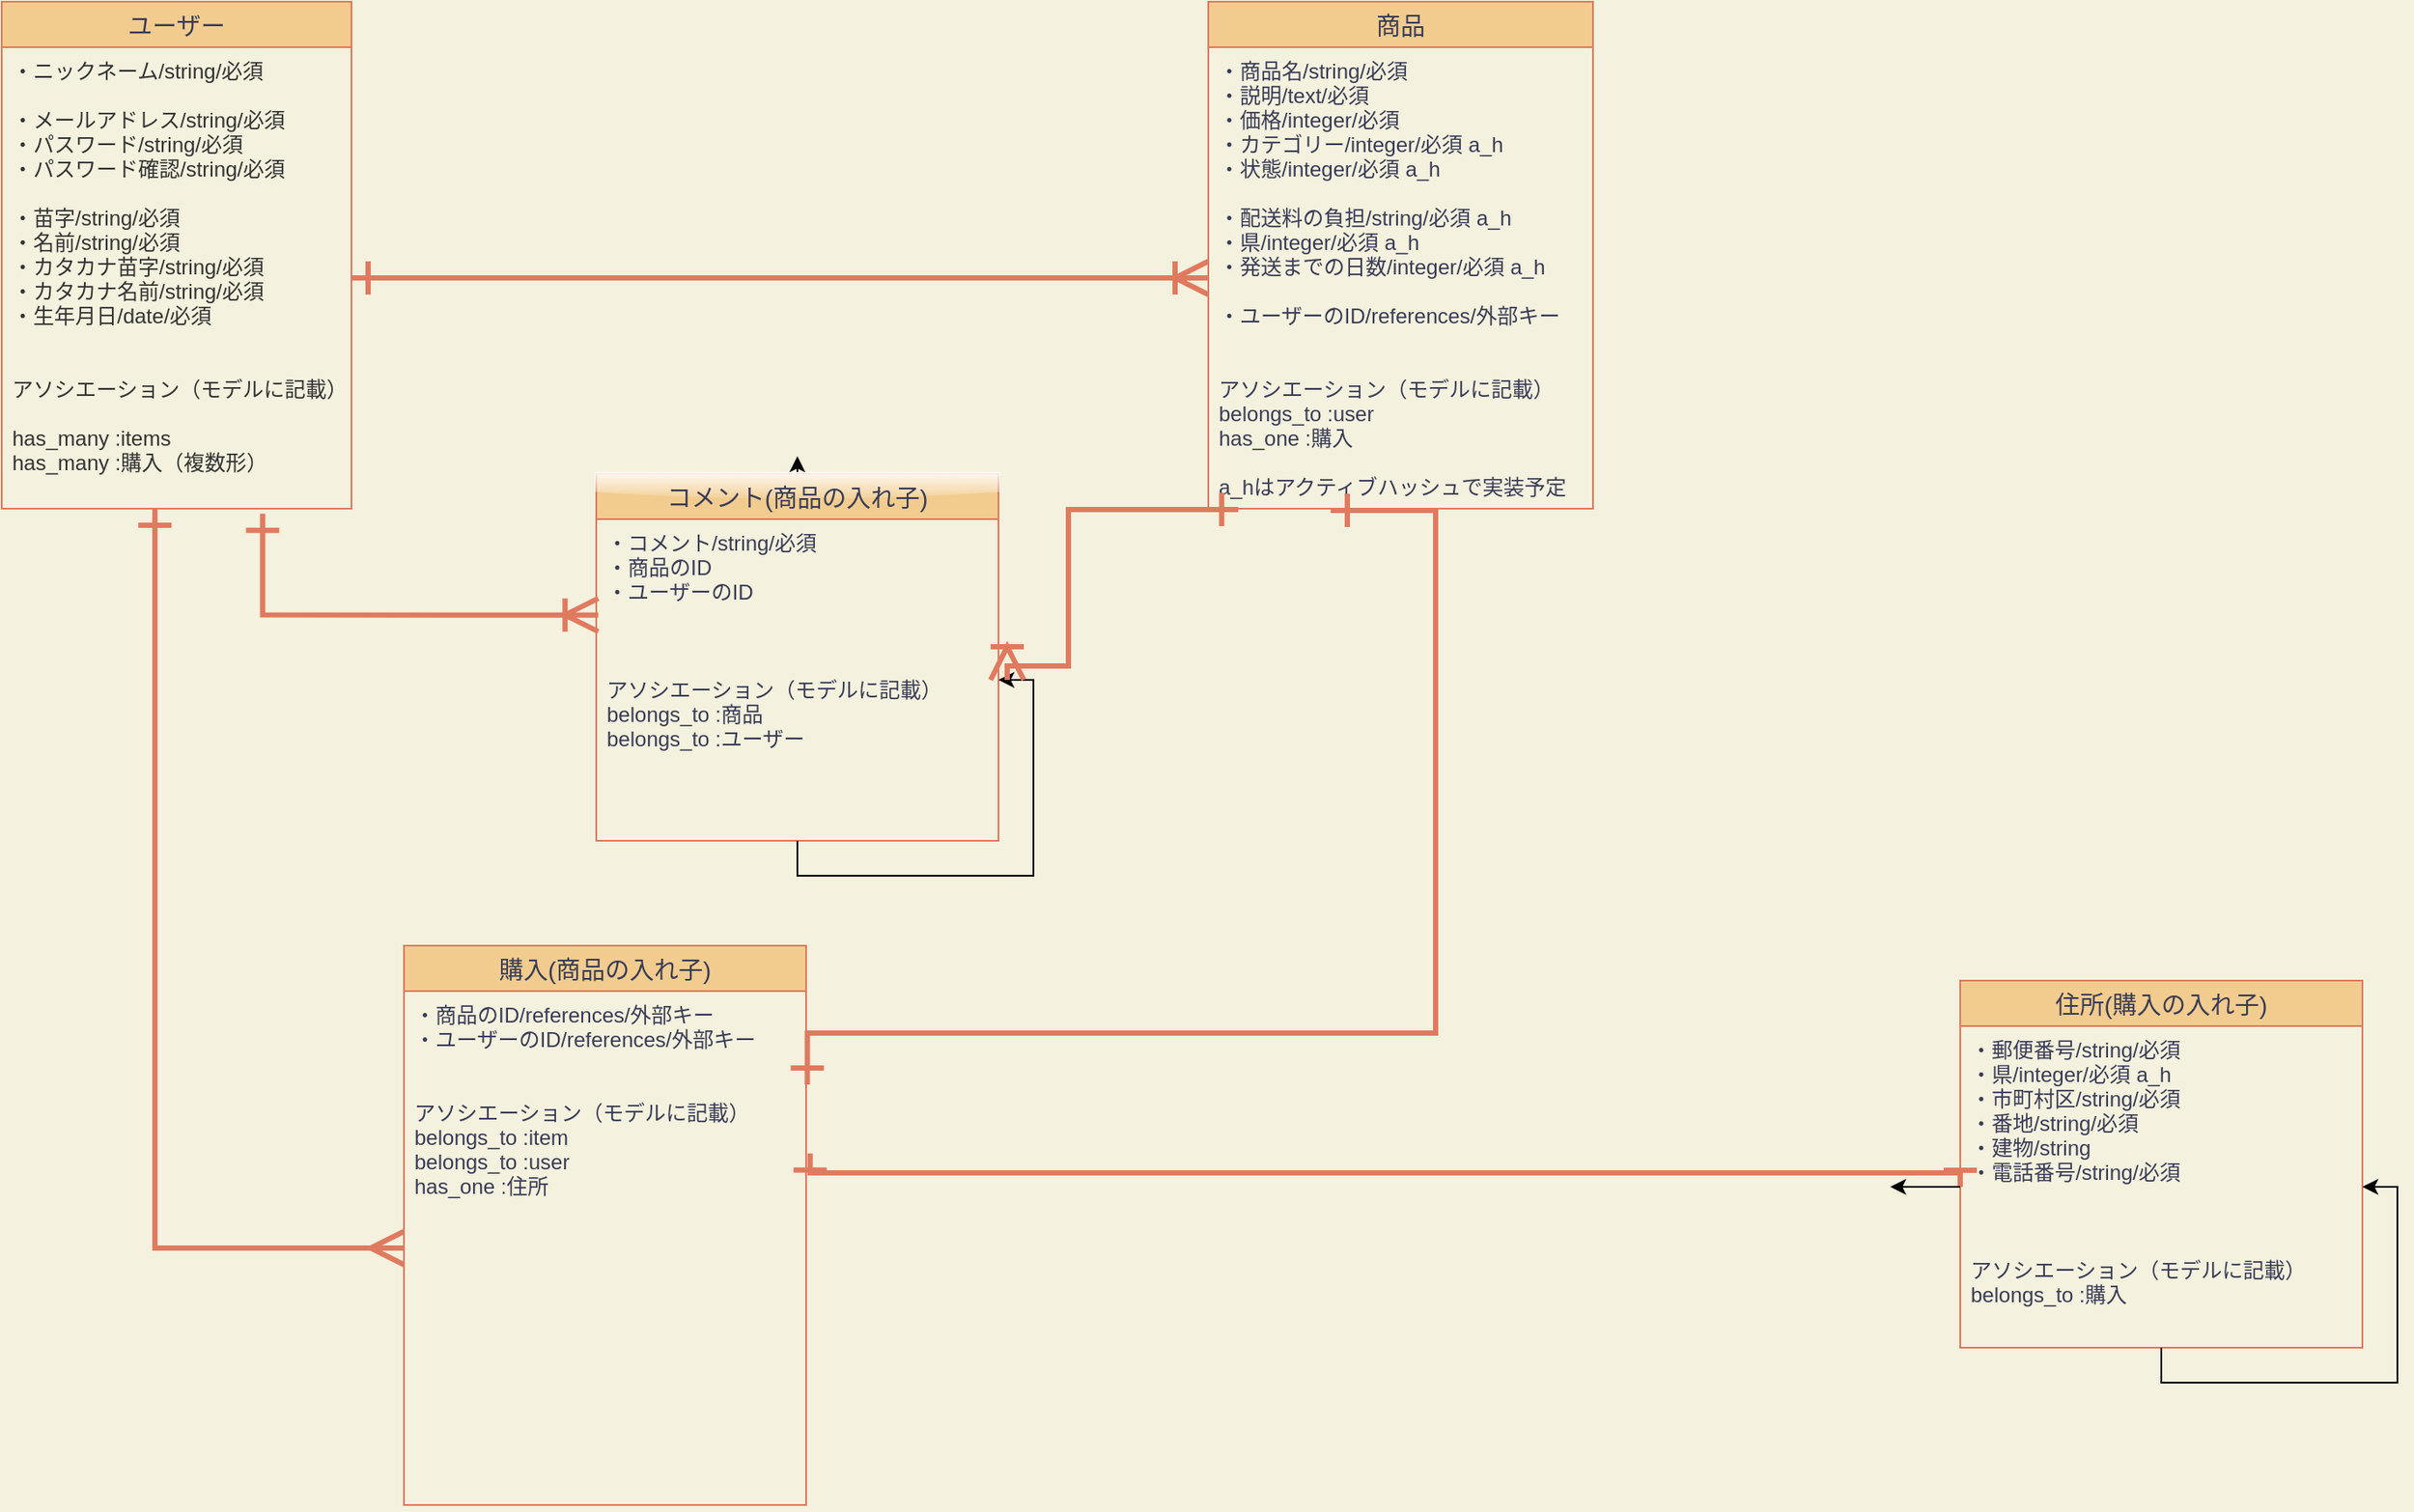 <mxfile version="13.10.0" type="embed">
    <diagram id="LvgWzFU3AR6GR3smVRUI" name="ページ1">
        <mxGraphModel dx="1438" dy="888" grid="1" gridSize="10" guides="1" tooltips="1" connect="1" arrows="1" fold="1" page="1" pageScale="1" pageWidth="827" pageHeight="1169" background="#F4F1DE" math="0" shadow="0">
            <root>
                <mxCell id="0"/>
                <mxCell id="1" parent="0"/>
                <mxCell id="2" value="ユーザー" style="swimlane;fontStyle=0;childLayout=stackLayout;horizontal=1;startSize=26;horizontalStack=0;resizeParent=1;resizeParentMax=0;resizeLast=0;collapsible=1;marginBottom=0;align=center;fontSize=14;fillColor=#F2CC8F;strokeColor=#E07A5F;fontColor=#393C56;" parent="1" vertex="1">
                    <mxGeometry width="200" height="290" as="geometry">
                        <mxRectangle x="40" y="40" width="90" height="26" as="alternateBounds"/>
                    </mxGeometry>
                </mxCell>
                <mxCell id="11" value="・ニックネーム/string/必須 &#10;&#10;・メールアドレス/string/必須&#10;・パスワード/string/必須&#10;・パスワード確認/string/必須&#10;&#10;・苗字/string/必須&#10;・名前/string/必須&#10;・カタカナ苗字/string/必須&#10;・カタカナ名前/string/必須&#10;・生年月日/date/必須&#10;&#10;&#10;アソシエーション（モデルに記載）&#10;&#10;has_many :items&#10;has_many :購入（複数形）" style="text;strokeColor=none;fillColor=none;spacingLeft=4;spacingRight=4;overflow=hidden;rotatable=0;points=[[0,0.5],[1,0.5]];portConstraint=eastwest;fontSize=12;fontColor=#333333;" parent="2" vertex="1">
                    <mxGeometry y="26" width="200" height="264" as="geometry"/>
                </mxCell>
                <mxCell id="13" value="商品" style="swimlane;fontStyle=0;childLayout=stackLayout;horizontal=1;startSize=26;horizontalStack=0;resizeParent=1;resizeParentMax=0;resizeLast=0;collapsible=1;marginBottom=0;align=center;fontSize=14;fillColor=#F2CC8F;strokeColor=#E07A5F;fontColor=#393C56;" parent="1" vertex="1">
                    <mxGeometry x="690" width="220" height="290" as="geometry">
                        <mxRectangle x="40" y="40" width="90" height="26" as="alternateBounds"/>
                    </mxGeometry>
                </mxCell>
                <mxCell id="14" value="・商品名/string/必須&#10;・説明/text/必須&#10;・価格/integer/必須&#10;・カテゴリー/integer/必須 a_h&#10;・状態/integer/必須 a_h&#10;&#10;・配送料の負担/string/必須 a_h&#10;・県/integer/必須 a_h&#10;・発送までの日数/integer/必須 a_h&#10;&#10;・ユーザーのID/references/外部キー&#10;&#10;&#10;アソシエーション（モデルに記載）&#10;belongs_to :user&#10;has_one :購入&#10;&#10;a_hはアクティブハッシュで実装予定&#10;" style="text;strokeColor=none;fillColor=none;spacingLeft=4;spacingRight=4;overflow=hidden;rotatable=0;points=[[0,0.5],[1,0.5]];portConstraint=eastwest;fontSize=12;fontColor=#393C56;" parent="13" vertex="1">
                    <mxGeometry y="26" width="220" height="264" as="geometry"/>
                </mxCell>
                <mxCell id="31" style="edgeStyle=orthogonalEdgeStyle;rounded=0;jumpSize=10;orthogonalLoop=1;jettySize=auto;html=1;entryX=0;entryY=0.5;entryDx=0;entryDy=0;startArrow=ERone;startFill=0;startSize=15;sourcePerimeterSpacing=10;endArrow=ERoneToMany;endFill=0;strokeColor=#E07A5F;strokeWidth=3;exitX=1;exitY=0.5;exitDx=0;exitDy=0;endSize=15;targetPerimeterSpacing=10;labelBackgroundColor=#F4F1DE;fontColor=#393C56;" parent="1" source="11" target="14" edge="1">
                    <mxGeometry relative="1" as="geometry"/>
                </mxCell>
                <mxCell id="33" style="edgeStyle=orthogonalEdgeStyle;rounded=0;jumpSize=10;orthogonalLoop=1;jettySize=auto;html=1;startArrow=ERone;startFill=0;startSize=15;sourcePerimeterSpacing=10;endArrow=ERone;endFill=0;strokeColor=#E07A5F;strokeWidth=3;endSize=15;targetPerimeterSpacing=10;labelBackgroundColor=#F4F1DE;fontColor=#393C56;exitX=1.003;exitY=0.182;exitDx=0;exitDy=0;exitPerimeter=0;" parent="1" source="16" edge="1">
                    <mxGeometry relative="1" as="geometry">
                        <mxPoint x="760" y="291" as="targetPoint"/>
                        <Array as="points">
                            <mxPoint x="461" y="590"/>
                            <mxPoint x="820" y="590"/>
                            <mxPoint x="820" y="291"/>
                        </Array>
                        <mxPoint x="460" y="360" as="sourcePoint"/>
                    </mxGeometry>
                </mxCell>
                <mxCell id="34" style="edgeStyle=orthogonalEdgeStyle;rounded=0;jumpSize=10;orthogonalLoop=1;jettySize=auto;html=1;exitX=0;exitY=0.5;exitDx=0;exitDy=0;entryX=0.438;entryY=1;entryDx=0;entryDy=0;entryPerimeter=0;startArrow=ERmany;startFill=0;startSize=15;sourcePerimeterSpacing=10;endArrow=ERone;endFill=0;endSize=15;targetPerimeterSpacing=10;strokeColor=#E07A5F;strokeWidth=3;labelBackgroundColor=#F4F1DE;fontColor=#393C56;" parent="1" source="16" target="11" edge="1">
                    <mxGeometry relative="1" as="geometry"/>
                </mxCell>
                <mxCell id="15" value="購入(商品の入れ子)" style="swimlane;fontStyle=0;childLayout=stackLayout;horizontal=1;startSize=26;horizontalStack=0;resizeParent=1;resizeParentMax=0;resizeLast=0;collapsible=1;marginBottom=0;align=center;fontSize=14;fillColor=#F2CC8F;strokeColor=#E07A5F;fontColor=#393C56;" parent="1" vertex="1">
                    <mxGeometry x="230" y="540" width="230" height="320" as="geometry">
                        <mxRectangle x="40" y="40" width="90" height="26" as="alternateBounds"/>
                    </mxGeometry>
                </mxCell>
                <mxCell id="16" value="・商品のID/references/外部キー&#10;・ユーザーのID/references/外部キー&#10;&#10;&#10;アソシエーション（モデルに記載）&#10;belongs_to :item&#10;belongs_to :user&#10;has_one :住所" style="text;strokeColor=none;fillColor=none;spacingLeft=4;spacingRight=4;overflow=hidden;rotatable=0;points=[[0,0.5],[1,0.5]];portConstraint=eastwest;fontSize=12;fontColor=#393C56;" parent="15" vertex="1">
                    <mxGeometry y="26" width="230" height="294" as="geometry"/>
                </mxCell>
                <mxCell id="41" value="住所(購入の入れ子)" style="swimlane;fontStyle=0;childLayout=stackLayout;horizontal=1;startSize=26;horizontalStack=0;resizeParent=1;resizeParentMax=0;resizeLast=0;collapsible=1;marginBottom=0;align=center;fontSize=14;fillColor=#F2CC8F;strokeColor=#E07A5F;fontColor=#393C56;" parent="1" vertex="1">
                    <mxGeometry x="1120" y="560" width="230" height="210" as="geometry">
                        <mxRectangle x="40" y="40" width="90" height="26" as="alternateBounds"/>
                    </mxGeometry>
                </mxCell>
                <mxCell id="42" value="・郵便番号/string/必須&#10;・県/integer/必須 a_h&#10;・市町村区/string/必須&#10;・番地/string/必須&#10;・建物/string&#10;・電話番号/string/必須&#10;&#10;&#10;&#10;アソシエーション（モデルに記載）&#10;belongs_to :購入&#10;" style="text;strokeColor=none;fillColor=none;spacingLeft=4;spacingRight=4;overflow=hidden;rotatable=0;points=[[0,0.5],[1,0.5]];portConstraint=eastwest;fontSize=12;fontColor=#393C56;" parent="41" vertex="1">
                    <mxGeometry y="26" width="230" height="184" as="geometry"/>
                </mxCell>
                <mxCell id="43" style="edgeStyle=orthogonalEdgeStyle;rounded=0;orthogonalLoop=1;jettySize=auto;html=1;" parent="41" source="41" target="42" edge="1">
                    <mxGeometry relative="1" as="geometry"/>
                </mxCell>
                <mxCell id="44" style="edgeStyle=orthogonalEdgeStyle;rounded=0;jumpSize=10;orthogonalLoop=1;jettySize=auto;html=1;startArrow=ERone;startFill=0;startSize=15;sourcePerimeterSpacing=10;endArrow=ERone;endFill=0;strokeColor=#E07A5F;strokeWidth=3;endSize=15;targetPerimeterSpacing=10;labelBackgroundColor=#F4F1DE;fontColor=#393C56;entryX=0;entryY=0.5;entryDx=0;entryDy=0;exitX=1.01;exitY=0.316;exitDx=0;exitDy=0;exitPerimeter=0;" parent="1" target="42" edge="1" source="16">
                    <mxGeometry relative="1" as="geometry">
                        <mxPoint x="590" y="480" as="targetPoint"/>
                        <Array as="points">
                            <mxPoint x="462" y="670"/>
                            <mxPoint x="1120" y="670"/>
                        </Array>
                        <mxPoint x="470" y="660" as="sourcePoint"/>
                    </mxGeometry>
                </mxCell>
                <mxCell id="50" style="edgeStyle=orthogonalEdgeStyle;rounded=0;orthogonalLoop=1;jettySize=auto;html=1;exitX=0.5;exitY=0;exitDx=0;exitDy=0;" edge="1" parent="1" source="45">
                    <mxGeometry relative="1" as="geometry">
                        <mxPoint x="455" y="260" as="targetPoint"/>
                    </mxGeometry>
                </mxCell>
                <mxCell id="45" value="コメント(商品の入れ子)" style="swimlane;fontStyle=0;childLayout=stackLayout;horizontal=1;startSize=26;horizontalStack=0;resizeParent=1;resizeParentMax=0;resizeLast=0;collapsible=1;marginBottom=0;align=center;fontSize=14;fillColor=#F2CC8F;strokeColor=#E07A5F;fontColor=#393C56;glass=1;" vertex="1" parent="1">
                    <mxGeometry x="340" y="270" width="230" height="210" as="geometry">
                        <mxRectangle x="40" y="40" width="90" height="26" as="alternateBounds"/>
                    </mxGeometry>
                </mxCell>
                <mxCell id="48" style="edgeStyle=orthogonalEdgeStyle;rounded=0;jumpSize=10;orthogonalLoop=1;jettySize=auto;html=1;startArrow=ERone;startFill=0;startSize=15;sourcePerimeterSpacing=10;endArrow=ERoneToMany;endFill=0;strokeColor=#E07A5F;strokeWidth=3;endSize=15;targetPerimeterSpacing=10;labelBackgroundColor=#F4F1DE;fontColor=#393C56;exitX=0.746;exitY=1.011;exitDx=0;exitDy=0;exitPerimeter=0;entryX=0.005;entryY=0.298;entryDx=0;entryDy=0;entryPerimeter=0;" edge="1" parent="1" source="11" target="46">
                    <mxGeometry relative="1" as="geometry">
                        <mxPoint x="150" y="300" as="sourcePoint"/>
                        <mxPoint x="710" y="340" as="targetPoint"/>
                        <Array as="points">
                            <mxPoint x="149" y="351"/>
                        </Array>
                    </mxGeometry>
                </mxCell>
                <mxCell id="46" value="・コメント/string/必須&#10;・商品のID&#10;・ユーザーのID&#10;&#10;&#10;&#10;アソシエーション（モデルに記載）&#10;belongs_to :商品&#10;belongs_to :ユーザー&#10;" style="text;strokeColor=none;fillColor=none;spacingLeft=4;spacingRight=4;overflow=hidden;rotatable=0;points=[[0,0.5],[1,0.5]];portConstraint=eastwest;fontSize=12;fontColor=#393C56;" vertex="1" parent="1">
                    <mxGeometry x="340" y="296" width="230" height="184" as="geometry"/>
                </mxCell>
                <mxCell id="47" style="edgeStyle=orthogonalEdgeStyle;rounded=0;orthogonalLoop=1;jettySize=auto;html=1;" edge="1" parent="1" source="45" target="46">
                    <mxGeometry relative="1" as="geometry"/>
                </mxCell>
                <mxCell id="49" style="edgeStyle=orthogonalEdgeStyle;rounded=0;orthogonalLoop=1;jettySize=auto;html=1;" edge="1" parent="1" source="42">
                    <mxGeometry relative="1" as="geometry">
                        <mxPoint x="1080" y="678" as="targetPoint"/>
                    </mxGeometry>
                </mxCell>
                <mxCell id="51" style="edgeStyle=orthogonalEdgeStyle;rounded=0;jumpSize=10;orthogonalLoop=1;jettySize=auto;html=1;startArrow=ERone;startFill=0;startSize=15;sourcePerimeterSpacing=10;endArrow=ERoneToMany;endFill=0;strokeColor=#E07A5F;strokeWidth=3;endSize=15;targetPerimeterSpacing=10;labelBackgroundColor=#F4F1DE;fontColor=#393C56;exitX=0.078;exitY=1.002;exitDx=0;exitDy=0;exitPerimeter=0;" edge="1" parent="1" source="14" target="46">
                    <mxGeometry relative="1" as="geometry">
                        <mxPoint x="610" y="330" as="sourcePoint"/>
                        <mxPoint x="801.95" y="387.928" as="targetPoint"/>
                        <Array as="points">
                            <mxPoint x="610" y="291"/>
                            <mxPoint x="610" y="380"/>
                            <mxPoint x="575" y="380"/>
                        </Array>
                    </mxGeometry>
                </mxCell>
            </root>
        </mxGraphModel>
    </diagram>
</mxfile>